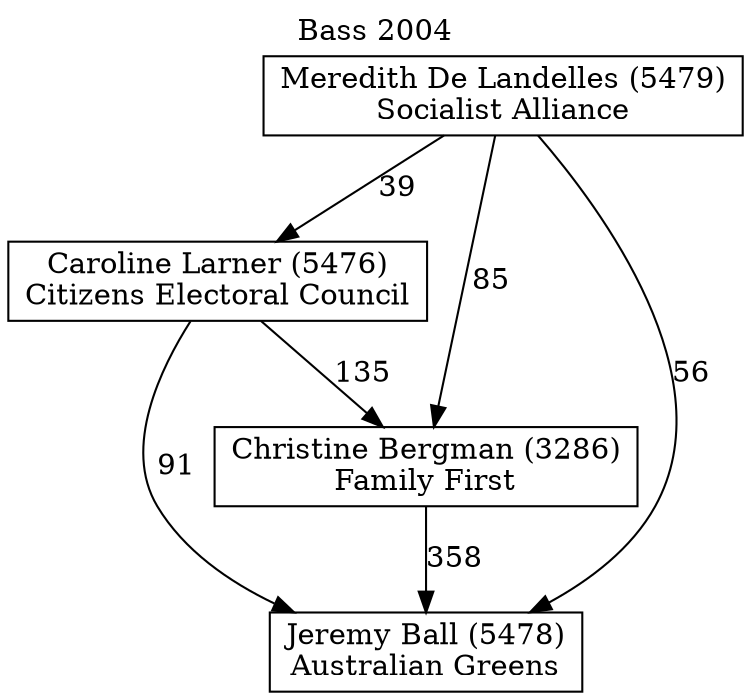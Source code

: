 // House preference flow
digraph "Jeremy Ball (5478)_Bass_2004" {
	graph [label="Bass 2004" labelloc=t mclimit=10]
	node [shape=box]
	"Caroline Larner (5476)" [label="Caroline Larner (5476)
Citizens Electoral Council"]
	"Christine Bergman (3286)" [label="Christine Bergman (3286)
Family First"]
	"Jeremy Ball (5478)" [label="Jeremy Ball (5478)
Australian Greens"]
	"Meredith De Landelles (5479)" [label="Meredith De Landelles (5479)
Socialist Alliance"]
	"Caroline Larner (5476)" -> "Christine Bergman (3286)" [label=135]
	"Caroline Larner (5476)" -> "Jeremy Ball (5478)" [label=91]
	"Christine Bergman (3286)" -> "Jeremy Ball (5478)" [label=358]
	"Meredith De Landelles (5479)" -> "Caroline Larner (5476)" [label=39]
	"Meredith De Landelles (5479)" -> "Christine Bergman (3286)" [label=85]
	"Meredith De Landelles (5479)" -> "Jeremy Ball (5478)" [label=56]
}
